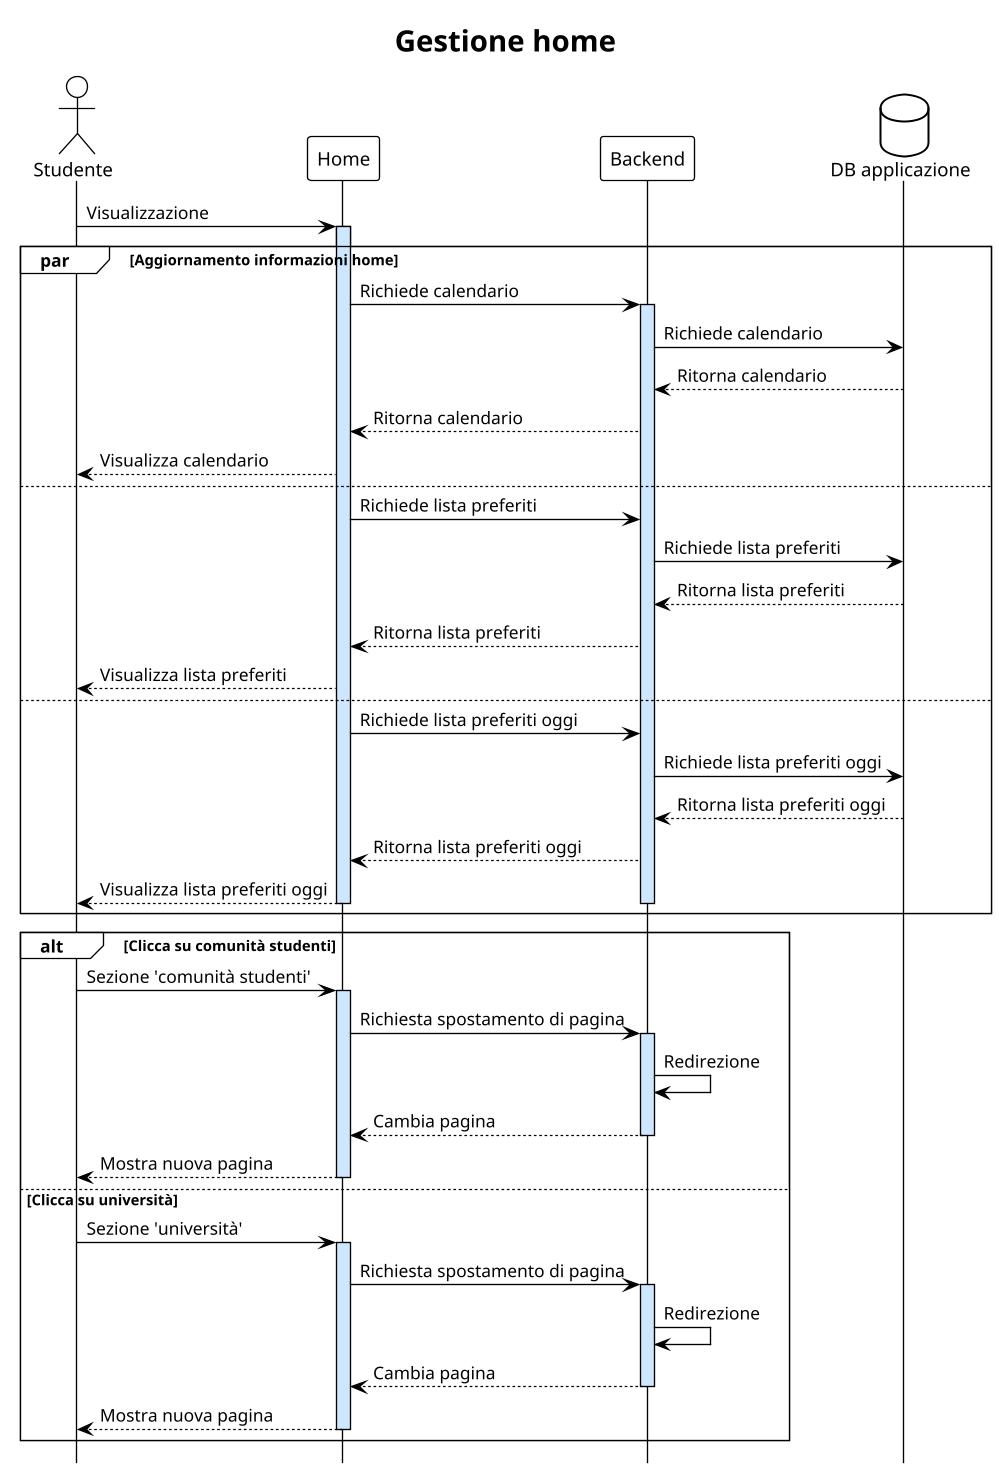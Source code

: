 @startuml
!theme plain
scale 1000 width
hide footbox

title "Gestione home"

actor Studente as S
participant Home as H
participant Backend as B
database "DB applicazione" as A

S -> H : Visualizzazione

par Aggiornamento informazioni home

    activate H #CFE6FF

    H -> B : Richiede calendario

    activate B #CFE6FF


    B -> A : Richiede calendario
    A --> B : Ritorna calendario
    B --> H : Ritorna calendario
    H --> S : Visualizza calendario

else

    H -> B : Richiede lista preferiti
    B -> A : Richiede lista preferiti
    A --> B : Ritorna lista preferiti
    B --> H : Ritorna lista preferiti
    H --> S : Visualizza lista preferiti

else

    H -> B : Richiede lista preferiti oggi
    B -> A : Richiede lista preferiti oggi
    A --> B : Ritorna lista preferiti oggi
    B --> H : Ritorna lista preferiti oggi
    H --> S : Visualizza lista preferiti oggi
    
    deactivate H
    deactivate B

end

alt Clicca su comunità studenti

S -> H : Sezione 'comunità studenti'

activate H #CFE6FF


H -> B : Richiesta spostamento di pagina

activate B #CFE6FF


B -> B : Redirezione
B --> H : Cambia pagina

deactivate B

H --> S : Mostra nuova pagina

deactivate H

else Clicca su università

S -> H : Sezione 'università'

activate H #CFE6FF


H -> B : Richiesta spostamento di pagina

activate B #CFE6FF


B -> B : Redirezione
B --> H : Cambia pagina

deactivate B

H --> S : Mostra nuova pagina

deactivate H

end

@enduml

